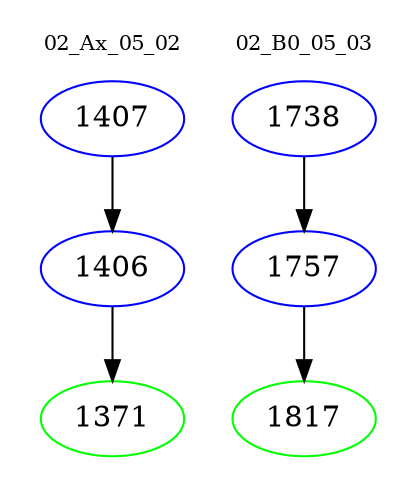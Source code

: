 digraph{
subgraph cluster_0 {
color = white
label = "02_Ax_05_02";
fontsize=10;
T0_1407 [label="1407", color="blue"]
T0_1407 -> T0_1406 [color="black"]
T0_1406 [label="1406", color="blue"]
T0_1406 -> T0_1371 [color="black"]
T0_1371 [label="1371", color="green"]
}
subgraph cluster_1 {
color = white
label = "02_B0_05_03";
fontsize=10;
T1_1738 [label="1738", color="blue"]
T1_1738 -> T1_1757 [color="black"]
T1_1757 [label="1757", color="blue"]
T1_1757 -> T1_1817 [color="black"]
T1_1817 [label="1817", color="green"]
}
}
